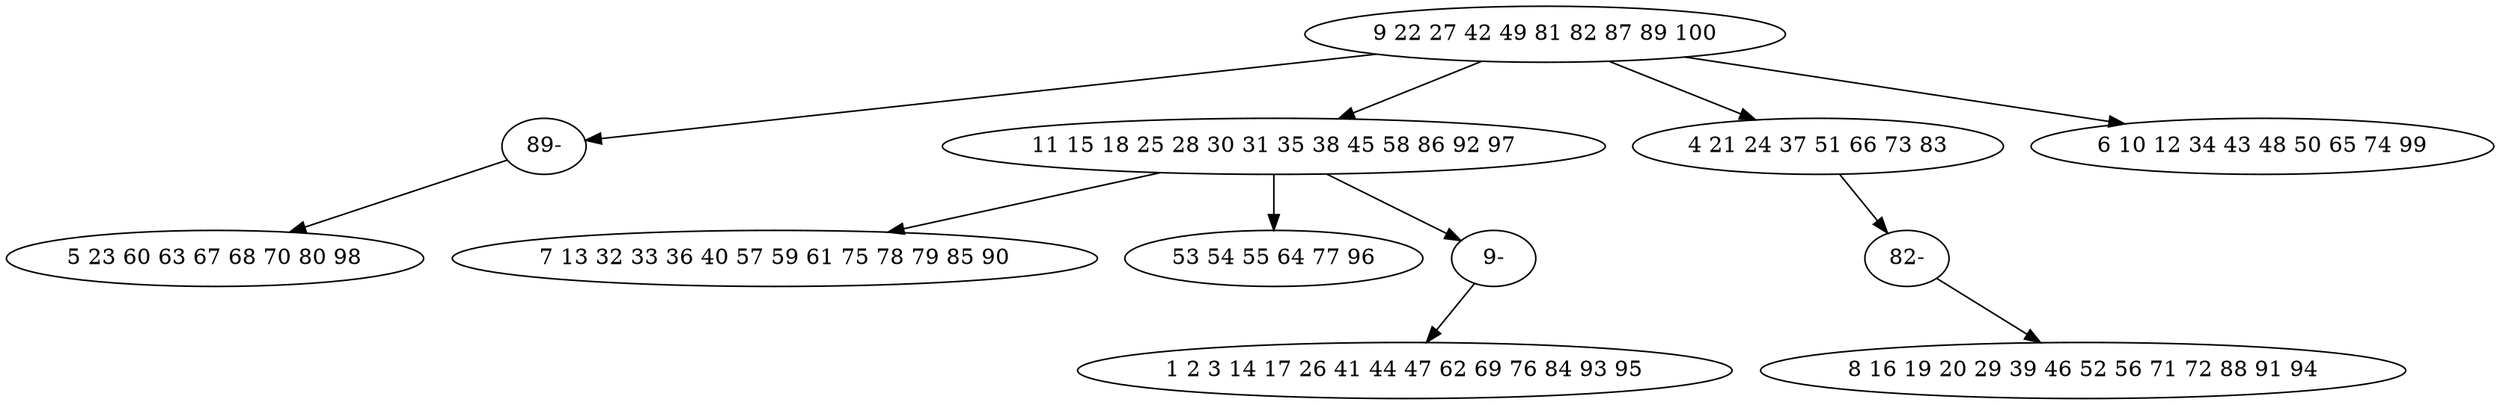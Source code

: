 digraph true_tree {
	"0" -> "9"
	"0" -> "2"
	"0" -> "3"
	"2" -> "4"
	"0" -> "5"
	"2" -> "6"
	"3" -> "11"
	"2" -> "10"
	"9" -> "1"
	"10" -> "8"
	"11" -> "7"
	"0" [label="9 22 27 42 49 81 82 87 89 100"];
	"1" [label="5 23 60 63 67 68 70 80 98"];
	"2" [label="11 15 18 25 28 30 31 35 38 45 58 86 92 97"];
	"3" [label="4 21 24 37 51 66 73 83"];
	"4" [label="7 13 32 33 36 40 57 59 61 75 78 79 85 90"];
	"5" [label="6 10 12 34 43 48 50 65 74 99"];
	"6" [label="53 54 55 64 77 96"];
	"7" [label="8 16 19 20 29 39 46 52 56 71 72 88 91 94"];
	"8" [label="1 2 3 14 17 26 41 44 47 62 69 76 84 93 95"];
	"9" [label="89-"];
	"10" [label="9-"];
	"11" [label="82-"];
}
